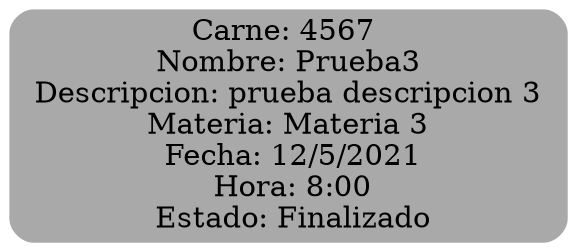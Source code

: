 digraph d {
rankdir = LR
	 node [style="rounded,filled" shape=rectangle fillcolor = darkgray , color=white];
	130063106012[label="Carne: 4567 \n Nombre: Prueba3 \n Descripcion: prueba descripcion 3 \n Materia: Materia 3 \n Fecha: 12/5/2021\n Hora: 8:00\n Estado: Finalizado"]; 
}